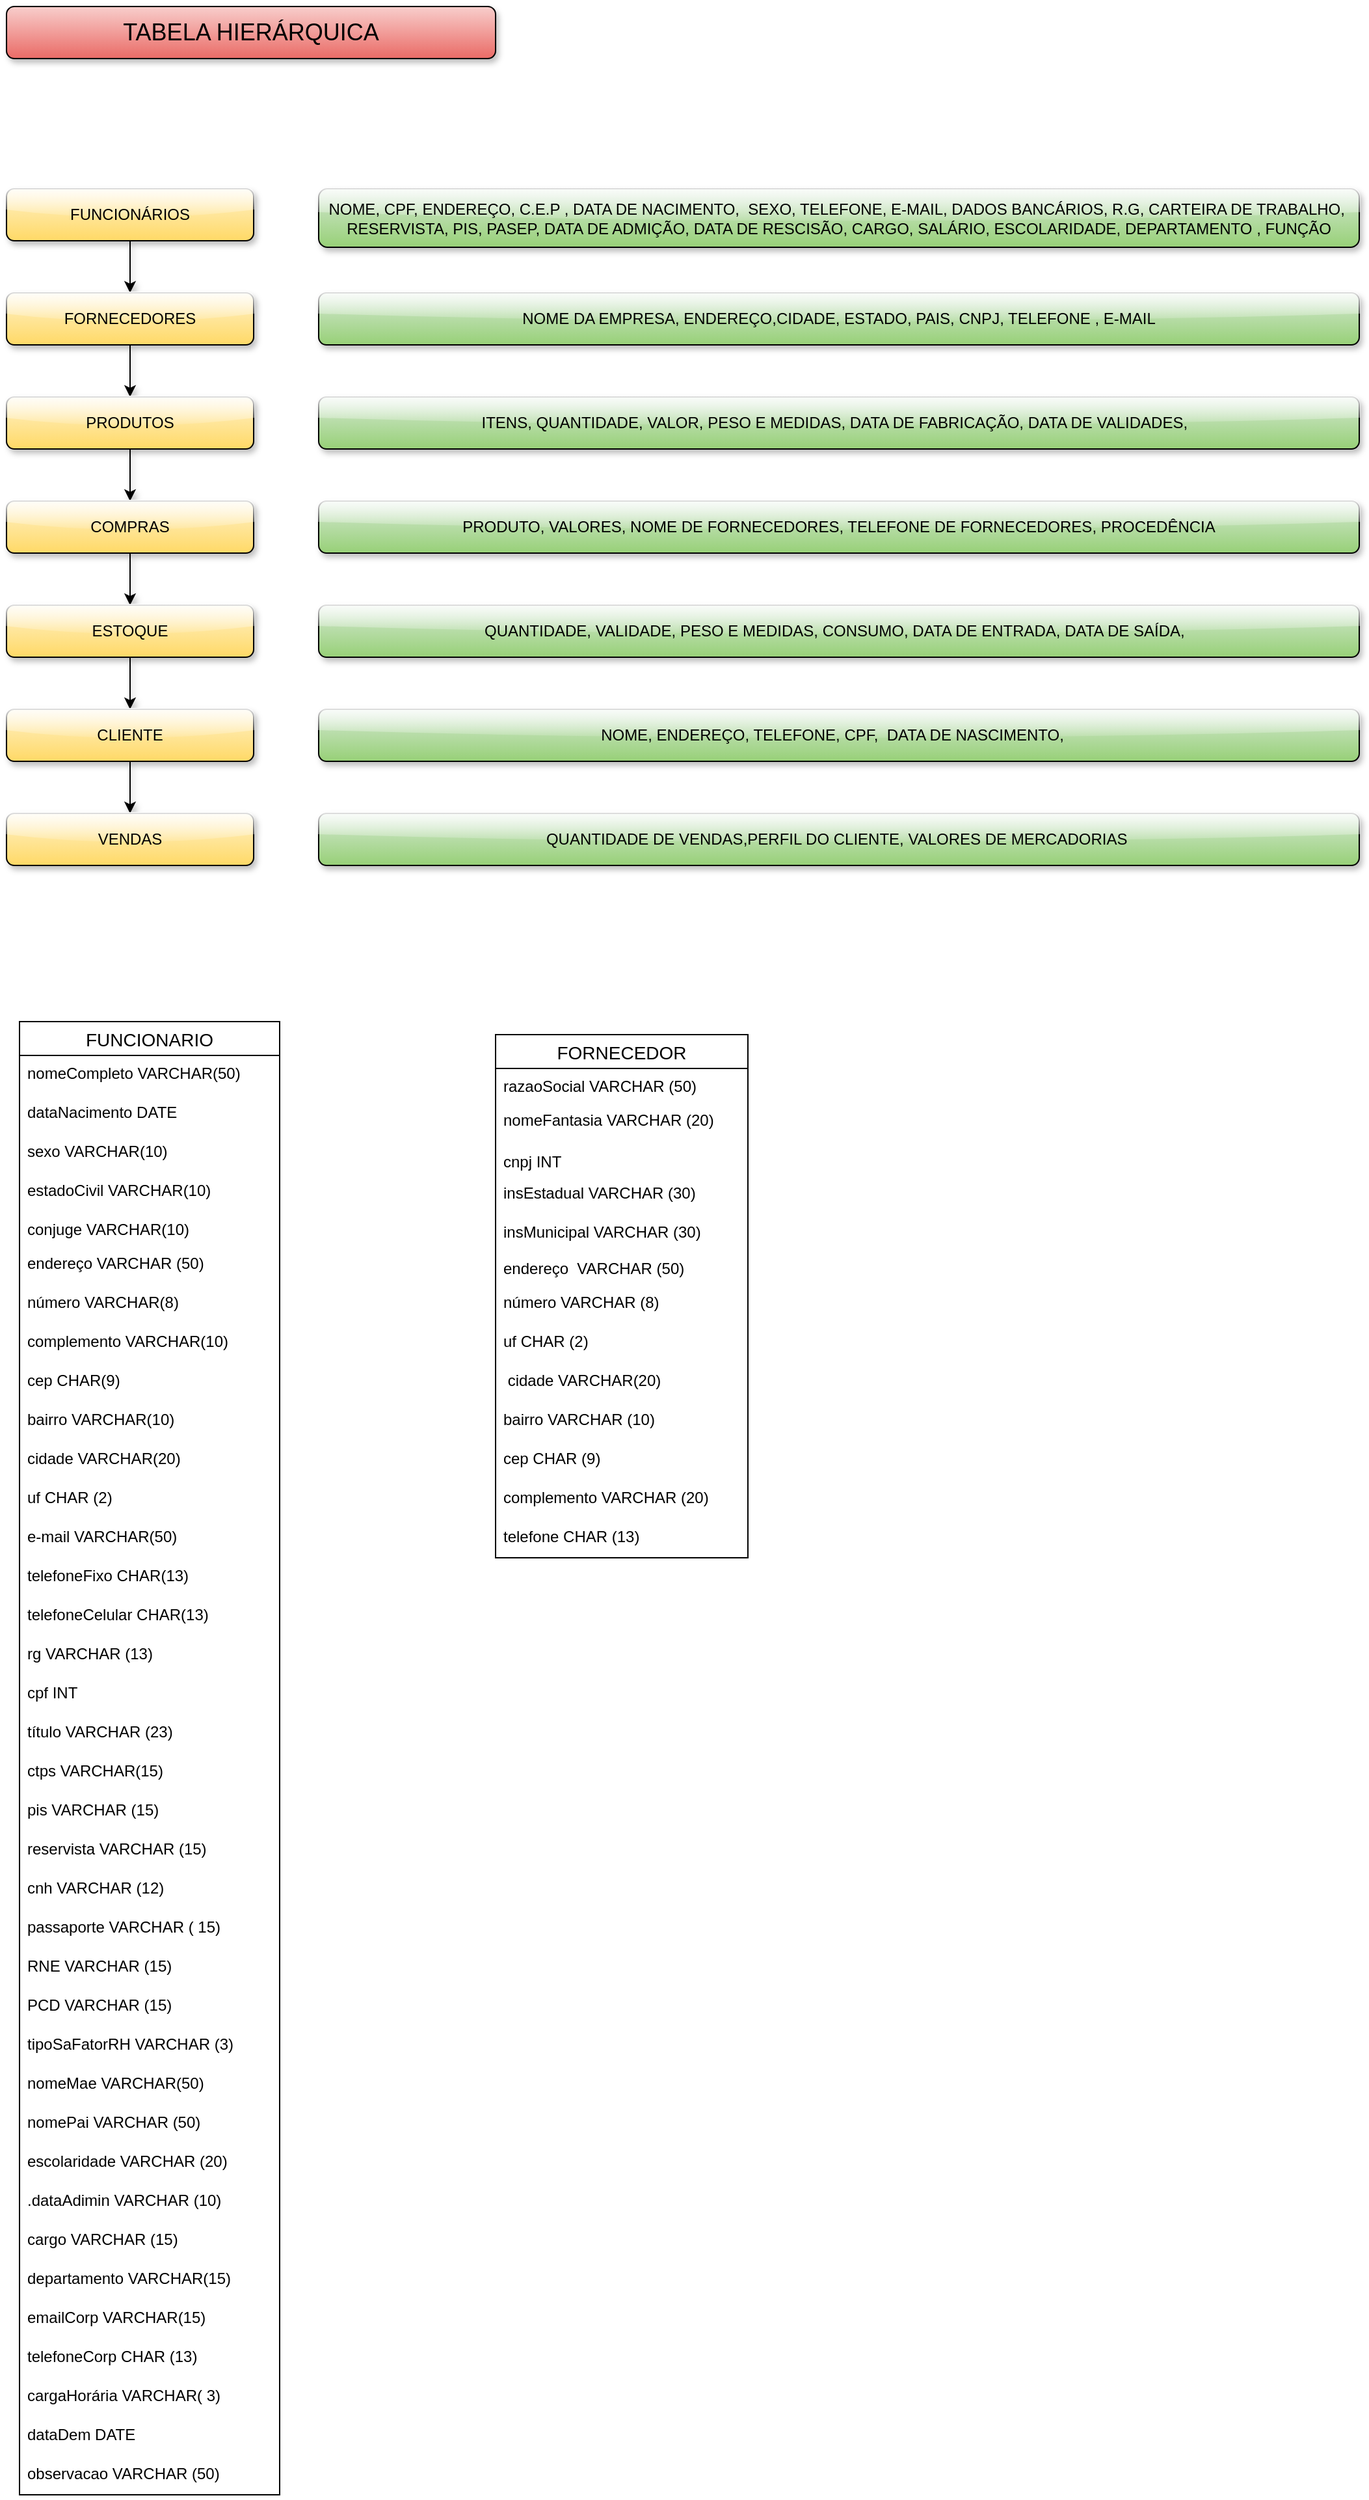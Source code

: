 <mxfile version="24.8.4">
  <diagram name="Página-1" id="y4dnnl2wZTNObxyBW8aC">
    <mxGraphModel dx="1434" dy="694" grid="1" gridSize="10" guides="1" tooltips="1" connect="1" arrows="1" fold="1" page="1" pageScale="1" pageWidth="827" pageHeight="1169" math="0" shadow="0">
      <root>
        <mxCell id="0" />
        <mxCell id="1" parent="0" />
        <mxCell id="ksNAqYeUb4H831WkcKI3-18" style="edgeStyle=orthogonalEdgeStyle;rounded=0;orthogonalLoop=1;jettySize=auto;html=1;exitX=0.5;exitY=1;exitDx=0;exitDy=0;entryX=0.5;entryY=0;entryDx=0;entryDy=0;strokeColor=default;shadow=1;" parent="1" source="ksNAqYeUb4H831WkcKI3-1" target="ksNAqYeUb4H831WkcKI3-2" edge="1">
          <mxGeometry relative="1" as="geometry" />
        </mxCell>
        <mxCell id="ksNAqYeUb4H831WkcKI3-1" value="FUNCIONÁRIOS" style="rounded=1;whiteSpace=wrap;html=1;fillColor=#fff2cc;gradientColor=#ffd966;strokeColor=default;shadow=1;glass=1;" parent="1" vertex="1">
          <mxGeometry x="40" y="180" width="190" height="40" as="geometry" />
        </mxCell>
        <mxCell id="ksNAqYeUb4H831WkcKI3-19" style="edgeStyle=orthogonalEdgeStyle;rounded=0;orthogonalLoop=1;jettySize=auto;html=1;exitX=0.5;exitY=1;exitDx=0;exitDy=0;entryX=0.5;entryY=0;entryDx=0;entryDy=0;strokeColor=default;shadow=1;" parent="1" source="ksNAqYeUb4H831WkcKI3-2" target="ksNAqYeUb4H831WkcKI3-5" edge="1">
          <mxGeometry relative="1" as="geometry" />
        </mxCell>
        <mxCell id="ksNAqYeUb4H831WkcKI3-2" value="FORNECEDORES" style="rounded=1;whiteSpace=wrap;html=1;fillColor=#fff2cc;gradientColor=#ffd966;strokeColor=default;shadow=1;glass=1;" parent="1" vertex="1">
          <mxGeometry x="40" y="260" width="190" height="40" as="geometry" />
        </mxCell>
        <mxCell id="ksNAqYeUb4H831WkcKI3-20" style="edgeStyle=orthogonalEdgeStyle;rounded=0;orthogonalLoop=1;jettySize=auto;html=1;exitX=0.5;exitY=1;exitDx=0;exitDy=0;entryX=0.5;entryY=0;entryDx=0;entryDy=0;strokeColor=default;shadow=1;" parent="1" source="ksNAqYeUb4H831WkcKI3-5" target="ksNAqYeUb4H831WkcKI3-6" edge="1">
          <mxGeometry relative="1" as="geometry" />
        </mxCell>
        <mxCell id="ksNAqYeUb4H831WkcKI3-5" value="PRODUTOS" style="rounded=1;whiteSpace=wrap;html=1;fillColor=#fff2cc;gradientColor=#ffd966;strokeColor=default;shadow=1;glass=1;" parent="1" vertex="1">
          <mxGeometry x="40" y="340" width="190" height="40" as="geometry" />
        </mxCell>
        <mxCell id="ksNAqYeUb4H831WkcKI3-21" style="edgeStyle=orthogonalEdgeStyle;rounded=0;orthogonalLoop=1;jettySize=auto;html=1;exitX=0.5;exitY=1;exitDx=0;exitDy=0;entryX=0.5;entryY=0;entryDx=0;entryDy=0;strokeColor=default;shadow=1;" parent="1" source="ksNAqYeUb4H831WkcKI3-6" target="ksNAqYeUb4H831WkcKI3-7" edge="1">
          <mxGeometry relative="1" as="geometry" />
        </mxCell>
        <mxCell id="ksNAqYeUb4H831WkcKI3-6" value="COMPRAS" style="rounded=1;whiteSpace=wrap;html=1;fillColor=#fff2cc;gradientColor=#ffd966;strokeColor=default;shadow=1;glass=1;" parent="1" vertex="1">
          <mxGeometry x="40" y="420" width="190" height="40" as="geometry" />
        </mxCell>
        <mxCell id="ksNAqYeUb4H831WkcKI3-22" style="edgeStyle=orthogonalEdgeStyle;rounded=0;orthogonalLoop=1;jettySize=auto;html=1;exitX=0.5;exitY=1;exitDx=0;exitDy=0;entryX=0.5;entryY=0;entryDx=0;entryDy=0;strokeColor=default;shadow=1;" parent="1" source="ksNAqYeUb4H831WkcKI3-7" target="ksNAqYeUb4H831WkcKI3-8" edge="1">
          <mxGeometry relative="1" as="geometry" />
        </mxCell>
        <mxCell id="ksNAqYeUb4H831WkcKI3-7" value="ESTOQUE" style="rounded=1;whiteSpace=wrap;html=1;fillColor=#fff2cc;gradientColor=#ffd966;strokeColor=default;shadow=1;glass=1;" parent="1" vertex="1">
          <mxGeometry x="40" y="500" width="190" height="40" as="geometry" />
        </mxCell>
        <mxCell id="ksNAqYeUb4H831WkcKI3-23" style="edgeStyle=orthogonalEdgeStyle;rounded=0;orthogonalLoop=1;jettySize=auto;html=1;exitX=0.5;exitY=1;exitDx=0;exitDy=0;entryX=0.5;entryY=0;entryDx=0;entryDy=0;strokeColor=default;shadow=1;" parent="1" source="ksNAqYeUb4H831WkcKI3-8" target="ksNAqYeUb4H831WkcKI3-9" edge="1">
          <mxGeometry relative="1" as="geometry" />
        </mxCell>
        <mxCell id="ksNAqYeUb4H831WkcKI3-8" value="CLIENTE&lt;span style=&quot;color: rgba(0, 0, 0, 0); font-family: monospace; font-size: 0px; text-align: start; text-wrap-mode: nowrap;&quot;&gt;%3CmxGraphModel%3E%3Croot%3E%3CmxCell%20id%3D%220%22%2F%3E%3CmxCell%20id%3D%221%22%20parent%3D%220%22%2F%3E%3CmxCell%20id%3D%222%22%20value%3D%22FUNCION%C3%81RIOS%22%20style%3D%22rounded%3D1%3BwhiteSpace%3Dwrap%3Bhtml%3D1%3B%22%20vertex%3D%221%22%20parent%3D%221%22%3E%3CmxGeometry%20x%3D%2210%22%20y%3D%22100%22%20width%3D%22190%22%20height%3D%2240%22%20as%3D%22geometry%22%2F%3E%3C%2FmxCell%3E%3C%2Froot%3E%3C%2FmxGraphModel%3E&lt;/span&gt;" style="rounded=1;whiteSpace=wrap;html=1;fillColor=#fff2cc;gradientColor=#ffd966;strokeColor=default;shadow=1;glass=1;" parent="1" vertex="1">
          <mxGeometry x="40" y="580" width="190" height="40" as="geometry" />
        </mxCell>
        <mxCell id="ksNAqYeUb4H831WkcKI3-9" value="VENDAS" style="rounded=1;whiteSpace=wrap;html=1;fillColor=#fff2cc;gradientColor=#ffd966;strokeColor=default;shadow=1;glass=1;" parent="1" vertex="1">
          <mxGeometry x="40" y="660" width="190" height="40" as="geometry" />
        </mxCell>
        <mxCell id="ksNAqYeUb4H831WkcKI3-10" value="NOME, CPF, ENDEREÇO, C.E.P , DATA DE NACIMENTO,&amp;nbsp; SEXO, TELEFONE, E-MAIL, DADOS BANCÁRIOS, R.G, CARTEIRA DE TRABALHO,&amp;nbsp; RESERVISTA, PIS, PASEP, DATA DE ADMIÇÃO, DATA DE RESCISÃO, CARGO, SALÁRIO, ESCOLARIDADE, DEPARTAMENTO , FUNÇÃO&lt;span style=&quot;color: rgba(0, 0, 0, 0); font-family: monospace; font-size: 0px; text-align: start; text-wrap-mode: nowrap;&quot;&gt;%3CmxGraphModel%3E%3Croot%3E%3CmxCell%20id%3D%220%22%2F%3E%3CmxCell%20id%3D%221%22%20parent%3D%220%22%2F%3E%3CmxCell%20id%3D%222%22%20value%3D%22FUNCION%C3%81RIOS%22%20style%3D%22rounded%3D1%3BwhiteSpace%3Dwrap%3Bhtml%3D1%3B%22%20vertex%3D%221%22%20parent%3D%221%22%3E%3CmxGeometry%20x%3D%2210%22%20y%3D%22100%22%20width%3D%22190%22%20height%3D%2240%22%20as%3D%22geometry%22%2F%3E%3C%2FmxCell%3E%3C%2Froot%3E%3C%2FmxGraphModel%3E&lt;/span&gt;" style="rounded=1;whiteSpace=wrap;html=1;fillColor=#d5e8d4;strokeColor=default;gradientColor=#97d077;shadow=1;glass=1;" parent="1" vertex="1">
          <mxGeometry x="280" y="180" width="800" height="45" as="geometry" />
        </mxCell>
        <mxCell id="ksNAqYeUb4H831WkcKI3-11" value="NOME DA EMPRESA, ENDEREÇO,CIDADE, ESTADO, PAIS, CNPJ, TELEFONE , E-MAIL" style="rounded=1;whiteSpace=wrap;html=1;fillColor=#d5e8d4;gradientColor=#97d077;strokeColor=default;shadow=1;glass=1;" parent="1" vertex="1">
          <mxGeometry x="280" y="260" width="800" height="40" as="geometry" />
        </mxCell>
        <mxCell id="ksNAqYeUb4H831WkcKI3-12" value="ITENS, QUANTIDADE, VALOR, PESO E MEDIDAS, DATA DE FABRICAÇÃO, DATA DE VALIDADES,&amp;nbsp;&amp;nbsp;" style="rounded=1;whiteSpace=wrap;html=1;fillColor=#d5e8d4;gradientColor=#97d077;strokeColor=default;shadow=1;glass=1;" parent="1" vertex="1">
          <mxGeometry x="280" y="340" width="800" height="40" as="geometry" />
        </mxCell>
        <mxCell id="ksNAqYeUb4H831WkcKI3-13" value="PRODUTO, VALORES, NOME DE FORNECEDORES, TELEFONE DE FORNECEDORES, PROCEDÊNCIA&lt;span style=&quot;color: rgba(0, 0, 0, 0); font-family: monospace; font-size: 0px; text-align: start; text-wrap-mode: nowrap;&quot;&gt;%3CmxGraphModel%3E%3Croot%3E%3CmxCell%20id%3D%220%22%2F%3E%3CmxCell%20id%3D%221%22%20parent%3D%220%22%2F%3E%3CmxCell%20id%3D%222%22%20value%3D%22%22%20style%3D%22rounded%3D1%3BwhiteSpace%3Dwrap%3Bhtml%3D1%3B%22%20vertex%3D%221%22%20parent%3D%221%22%3E%3CmxGeometry%20x%3D%22320%22%20y%3D%22320%22%20width%3D%22360%22%20height%3D%2240%22%20as%3D%22geometry%22%2F%3E%3C%2FmxCell%3E%3C%2Froot%3E%3C%2FmxGraphModel%3E&lt;/span&gt;" style="rounded=1;whiteSpace=wrap;html=1;fillColor=#d5e8d4;gradientColor=#97d077;strokeColor=default;shadow=1;glass=1;" parent="1" vertex="1">
          <mxGeometry x="280" y="420" width="800" height="40" as="geometry" />
        </mxCell>
        <mxCell id="ksNAqYeUb4H831WkcKI3-14" value="QUANTIDADE, VALIDADE, PESO E MEDIDAS, CONSUMO, DATA DE ENTRADA, DATA DE SAÍDA,&amp;nbsp;&amp;nbsp;&lt;span style=&quot;color: rgba(0, 0, 0, 0); font-family: monospace; font-size: 0px; text-align: start; text-wrap-mode: nowrap;&quot;&gt;%3CmxGraphModel%3E%3Croot%3E%3CmxCell%20id%3D%220%22%2F%3E%3CmxCell%20id%3D%221%22%20parent%3D%220%22%2F%3E%3CmxCell%20id%3D%222%22%20value%3D%22VALORES%26lt%3Bspan%20style%3D%26quot%3Bcolor%3A%20rgba(0%2C%200%2C%200%2C%200)%3B%20font-family%3A%20monospace%3B%20font-size%3A%200px%3B%20text-align%3A%20start%3B%20text-wrap-mode%3A%20nowrap%3B%26quot%3B%26gt%3B%253CmxGraphModel%253E%253Croot%253E%253CmxCell%2520id%253D%25220%2522%252F%253E%253CmxCell%2520id%253D%25221%2522%2520parent%253D%25220%2522%252F%253E%253CmxCell%2520id%253D%25222%2522%2520value%253D%2522%2522%2520style%253D%2522rounded%253D1%253BwhiteSpace%253Dwrap%253Bhtml%253D1%253B%2522%2520vertex%253D%25221%2522%2520parent%253D%25221%2522%253E%253CmxGeometry%2520x%253D%2522320%2522%2520y%253D%2522320%2522%2520width%253D%2522360%2522%2520height%253D%252240%2522%2520as%253D%2522geometry%2522%252F%253E%253C%252FmxCell%253E%253C%252Froot%253E%253C%252FmxGraphModel%253E%26lt%3B%2Fspan%26gt%3B%22%20style%3D%22rounded%3D1%3BwhiteSpace%3Dwrap%3Bhtml%3D1%3B%22%20vertex%3D%221%22%20parent%3D%221%22%3E%3CmxGeometry%20x%3D%22320%22%20y%3D%22320%22%20width%3D%22360%22%20height%3D%2240%22%20as%3D%22geometry%22%2F%3E%3C%2FmxCell%3E%3C%2Froot%3E%3C%2FmxGraphModel%3E&lt;/span&gt;" style="rounded=1;whiteSpace=wrap;html=1;fillColor=#d5e8d4;gradientColor=#97d077;strokeColor=default;shadow=1;glass=1;" parent="1" vertex="1">
          <mxGeometry x="280" y="500" width="800" height="40" as="geometry" />
        </mxCell>
        <mxCell id="ksNAqYeUb4H831WkcKI3-15" value="NOME, ENDEREÇO, TELEFONE, CPF,&amp;nbsp; DATA DE NASCIMENTO,&amp;nbsp;&amp;nbsp;&lt;span style=&quot;color: rgba(0, 0, 0, 0); font-family: monospace; font-size: 0px; text-align: start; text-wrap-mode: nowrap;&quot;&gt;%3CmxGraphModel%3E%3Croot%3E%3CmxCell%20id%3D%220%22%2F%3E%3CmxCell%20id%3D%221%22%20parent%3D%220%22%2F%3E%3CmxCell%20id%3D%222%22%20value%3D%22VALORES%26lt%3Bspan%20style%3D%26quot%3Bcolor%3A%20rgba(0%2C%200%2C%200%2C%200)%3B%20font-family%3A%20monospace%3B%20font-size%3A%200px%3B%20text-align%3A%20start%3B%20text-wrap-mode%3A%20nowrap%3B%26quot%3B%26gt%3B%253CmxGraphModel%253E%253Croot%253E%253CmxCell%2520id%253D%25220%2522%252F%253E%253CmxCell%2520id%253D%25221%2522%2520parent%253D%25220%2522%252F%253E%253CmxCell%2520id%253D%25222%2522%2520value%253D%2522%2522%2520style%253D%2522rounded%253D1%253BwhiteSpace%253Dwrap%253Bhtml%253D1%253B%2522%2520vertex%253D%25221%2522%2520parent%253D%25221%2522%253E%253CmxGeometry%2520x%253D%2522320%2522%2520y%253D%2522320%2522%2520width%253D%2522360%2522%2520height%253D%252240%2522%2520as%253D%2522geometry%2522%252F%253E%253C%252FmxCell%253E%253C%252Froot%253E%253C%252FmxGraphModel%253E%26lt%3B%2Fspan%26gt%3B%22%20style%3D%22rounded%3D1%3BwhiteSpace%3Dwrap%3Bhtml%3D1%3B%22%20vertex%3D%221%22%20parent%3D%221%22%3E%3CmxGeometry%20x%3D%22320%22%20y%3D%22320%22%20width%3D%22360%22%20height%3D%2240%22%20as%3D%22geometry%22%2F%3E%3C%2FmxCell%3E%3C%2Froot%3E%3C%2FmxGraphModel%3E&lt;/span&gt;&amp;nbsp;" style="rounded=1;whiteSpace=wrap;html=1;fillColor=#d5e8d4;gradientColor=#97d077;strokeColor=default;shadow=1;glass=1;" parent="1" vertex="1">
          <mxGeometry x="280" y="580" width="800" height="40" as="geometry" />
        </mxCell>
        <mxCell id="ksNAqYeUb4H831WkcKI3-16" value="&lt;div style=&quot;text-align: center;&quot;&gt;&lt;span style=&quot;text-align: start; background-color: initial;&quot;&gt;QUANTIDADE DE VENDAS,PERFIL DO CLIENTE, VALORES DE MERCADORIAS&amp;nbsp;&lt;/span&gt;&lt;span style=&quot;color: rgba(0, 0, 0, 0); font-family: monospace; font-size: 0px; text-align: start; text-wrap-mode: nowrap; background-color: initial;&quot;&gt;%3CmxGraphModel%3E%3Croot%3E%3CmxCell%20id%3D%220%22%2F%3E%3CmxCell%20id%3D%221%22%20parent%3D%220%22%2F%3E%3CmxCell%20id%3D%222%22%20value%3D%22%22%20style%3D%22rounded%3D1%3BwhiteSpace%3Dwrap%3Bhtml%3D1%3B%22%20vertex%3D%221%22%20parent%3D%221%22%3E%3CmxGeometry%20x%3D%22320%22%20y%3D%22320%22%20width%3D%22360%22%20height%3D%2240%22%20as%3D%22geometry%22%2F%3E%3C%2FmxCell%3E%3C%2Froot%3E%3C%2FmxGraphModel%3E&lt;/span&gt;&lt;/div&gt;" style="rounded=1;whiteSpace=wrap;html=1;fillColor=#d5e8d4;gradientColor=#97d077;strokeColor=default;shadow=1;glass=1;" parent="1" vertex="1">
          <mxGeometry x="280" y="660" width="800" height="40" as="geometry" />
        </mxCell>
        <mxCell id="ksNAqYeUb4H831WkcKI3-17" value="&lt;font style=&quot;font-size: 18px;&quot;&gt;TABELA HIERÁRQUICA&lt;/font&gt;" style="rounded=1;whiteSpace=wrap;html=1;fillColor=#f8cecc;gradientColor=#ea6b66;strokeColor=default;shadow=1;" parent="1" vertex="1">
          <mxGeometry x="40" y="40" width="376" height="40" as="geometry" />
        </mxCell>
        <mxCell id="_D7BOXCxE9na5NiCfDnc-31" value="FUNCIONARIO" style="swimlane;fontStyle=0;childLayout=stackLayout;horizontal=1;startSize=26;horizontalStack=0;resizeParent=1;resizeParentMax=0;resizeLast=0;collapsible=1;marginBottom=0;align=center;fontSize=14;" parent="1" vertex="1">
          <mxGeometry x="50" y="820" width="200" height="1132" as="geometry" />
        </mxCell>
        <mxCell id="_D7BOXCxE9na5NiCfDnc-32" value="&lt;font style=&quot;vertical-align: inherit;&quot;&gt;&lt;font style=&quot;vertical-align: inherit;&quot;&gt;&lt;font style=&quot;vertical-align: inherit;&quot;&gt;&lt;font style=&quot;vertical-align: inherit;&quot;&gt;&lt;font style=&quot;vertical-align: inherit;&quot;&gt;&lt;font style=&quot;vertical-align: inherit;&quot;&gt;&lt;font style=&quot;vertical-align: inherit;&quot;&gt;&lt;font style=&quot;vertical-align: inherit;&quot;&gt;&lt;font style=&quot;vertical-align: inherit;&quot;&gt;&lt;font style=&quot;vertical-align: inherit;&quot;&gt;&lt;font style=&quot;vertical-align: inherit;&quot;&gt;&lt;font style=&quot;vertical-align: inherit;&quot;&gt;&lt;font style=&quot;vertical-align: inherit;&quot;&gt;&lt;font style=&quot;vertical-align: inherit;&quot;&gt;&lt;font style=&quot;vertical-align: inherit;&quot;&gt;&lt;font style=&quot;vertical-align: inherit;&quot;&gt;&lt;font style=&quot;vertical-align: inherit;&quot;&gt;&lt;font style=&quot;vertical-align: inherit;&quot;&gt;&lt;font style=&quot;vertical-align: inherit;&quot;&gt;&lt;font style=&quot;vertical-align: inherit;&quot;&gt;nomeCompleto VARCHAR(50)&lt;/font&gt;&lt;/font&gt;&lt;/font&gt;&lt;/font&gt;&lt;/font&gt;&lt;/font&gt;&lt;/font&gt;&lt;/font&gt;&lt;/font&gt;&lt;/font&gt;&lt;/font&gt;&lt;/font&gt;&lt;/font&gt;&lt;/font&gt;&lt;/font&gt;&lt;/font&gt;&lt;/font&gt;&lt;/font&gt;&lt;/font&gt;&lt;/font&gt;" style="text;strokeColor=none;fillColor=none;spacingLeft=4;spacingRight=4;overflow=hidden;rotatable=0;points=[[0,0.5],[1,0.5]];portConstraint=eastwest;fontSize=12;whiteSpace=wrap;html=1;" parent="_D7BOXCxE9na5NiCfDnc-31" vertex="1">
          <mxGeometry y="26" width="200" height="30" as="geometry" />
        </mxCell>
        <mxCell id="_D7BOXCxE9na5NiCfDnc-33" value="&lt;font style=&quot;vertical-align: inherit;&quot;&gt;&lt;font style=&quot;vertical-align: inherit;&quot;&gt;&lt;font style=&quot;vertical-align: inherit;&quot;&gt;&lt;font style=&quot;vertical-align: inherit;&quot;&gt;&lt;font style=&quot;vertical-align: inherit;&quot;&gt;&lt;font style=&quot;vertical-align: inherit;&quot;&gt;dataNacimento DATE&lt;/font&gt;&lt;/font&gt;&lt;/font&gt;&lt;/font&gt;&lt;/font&gt;&lt;/font&gt;" style="text;strokeColor=none;fillColor=none;spacingLeft=4;spacingRight=4;overflow=hidden;rotatable=0;points=[[0,0.5],[1,0.5]];portConstraint=eastwest;fontSize=12;whiteSpace=wrap;html=1;" parent="_D7BOXCxE9na5NiCfDnc-31" vertex="1">
          <mxGeometry y="56" width="200" height="30" as="geometry" />
        </mxCell>
        <mxCell id="_D7BOXCxE9na5NiCfDnc-34" value="&lt;font style=&quot;vertical-align: inherit;&quot;&gt;&lt;font style=&quot;vertical-align: inherit;&quot;&gt;&lt;font style=&quot;vertical-align: inherit;&quot;&gt;&lt;font style=&quot;vertical-align: inherit;&quot;&gt;&lt;font style=&quot;vertical-align: inherit;&quot;&gt;&lt;font style=&quot;vertical-align: inherit;&quot;&gt;&lt;font style=&quot;vertical-align: inherit;&quot;&gt;&lt;font style=&quot;vertical-align: inherit;&quot;&gt;&lt;font style=&quot;vertical-align: inherit;&quot;&gt;&lt;font style=&quot;vertical-align: inherit;&quot;&gt;&lt;font style=&quot;vertical-align: inherit;&quot;&gt;&lt;font style=&quot;vertical-align: inherit;&quot;&gt;sexo VARCHAR(10)&lt;/font&gt;&lt;/font&gt;&lt;/font&gt;&lt;/font&gt;&lt;/font&gt;&lt;/font&gt;&lt;/font&gt;&lt;/font&gt;&lt;/font&gt;&lt;/font&gt;&lt;/font&gt;&lt;/font&gt;" style="text;strokeColor=none;fillColor=none;spacingLeft=4;spacingRight=4;overflow=hidden;rotatable=0;points=[[0,0.5],[1,0.5]];portConstraint=eastwest;fontSize=12;whiteSpace=wrap;html=1;" parent="_D7BOXCxE9na5NiCfDnc-31" vertex="1">
          <mxGeometry y="86" width="200" height="30" as="geometry" />
        </mxCell>
        <mxCell id="_D7BOXCxE9na5NiCfDnc-35" value="&lt;font style=&quot;vertical-align: inherit;&quot;&gt;&lt;font style=&quot;vertical-align: inherit;&quot;&gt;&lt;font style=&quot;vertical-align: inherit;&quot;&gt;&lt;font style=&quot;vertical-align: inherit;&quot;&gt;&lt;font style=&quot;vertical-align: inherit;&quot;&gt;&lt;font style=&quot;vertical-align: inherit;&quot;&gt;estadoCivil VARCHAR(10)&lt;/font&gt;&lt;/font&gt;&lt;/font&gt;&lt;/font&gt;&lt;/font&gt;&lt;/font&gt;" style="text;strokeColor=none;fillColor=none;spacingLeft=4;spacingRight=4;overflow=hidden;rotatable=0;points=[[0,0.5],[1,0.5]];portConstraint=eastwest;fontSize=12;whiteSpace=wrap;html=1;" parent="_D7BOXCxE9na5NiCfDnc-31" vertex="1">
          <mxGeometry y="116" width="200" height="30" as="geometry" />
        </mxCell>
        <mxCell id="_D7BOXCxE9na5NiCfDnc-36" value="&lt;font style=&quot;vertical-align: inherit;&quot;&gt;&lt;font style=&quot;vertical-align: inherit;&quot;&gt;&lt;font style=&quot;vertical-align: inherit;&quot;&gt;&lt;font style=&quot;vertical-align: inherit;&quot;&gt;&lt;font style=&quot;vertical-align: inherit;&quot;&gt;&lt;font style=&quot;vertical-align: inherit;&quot;&gt;conjuge VARCHAR(10)&lt;/font&gt;&lt;/font&gt;&lt;/font&gt;&lt;/font&gt;&lt;/font&gt;&lt;/font&gt;" style="text;strokeColor=none;fillColor=none;spacingLeft=4;spacingRight=4;overflow=hidden;rotatable=0;points=[[0,0.5],[1,0.5]];portConstraint=eastwest;fontSize=12;whiteSpace=wrap;html=1;" parent="_D7BOXCxE9na5NiCfDnc-31" vertex="1">
          <mxGeometry y="146" width="200" height="26" as="geometry" />
        </mxCell>
        <mxCell id="_D7BOXCxE9na5NiCfDnc-37" value="&lt;font style=&quot;vertical-align: inherit;&quot;&gt;&lt;font style=&quot;vertical-align: inherit;&quot;&gt;&lt;font style=&quot;vertical-align: inherit;&quot;&gt;&lt;font style=&quot;vertical-align: inherit;&quot;&gt;&lt;font style=&quot;vertical-align: inherit;&quot;&gt;&lt;font style=&quot;vertical-align: inherit;&quot;&gt;endereço VARCHAR (50)&lt;/font&gt;&lt;/font&gt;&lt;/font&gt;&lt;/font&gt;&lt;span style=&quot;white-space: pre;&quot;&gt;&#x9;&lt;/span&gt;&lt;/font&gt;&lt;/font&gt;" style="text;strokeColor=none;fillColor=none;spacingLeft=4;spacingRight=4;overflow=hidden;rotatable=0;points=[[0,0.5],[1,0.5]];portConstraint=eastwest;fontSize=12;whiteSpace=wrap;html=1;" parent="_D7BOXCxE9na5NiCfDnc-31" vertex="1">
          <mxGeometry y="172" width="200" height="30" as="geometry" />
        </mxCell>
        <mxCell id="_D7BOXCxE9na5NiCfDnc-38" value="&lt;font style=&quot;vertical-align: inherit;&quot;&gt;&lt;font style=&quot;vertical-align: inherit;&quot;&gt;&lt;font style=&quot;vertical-align: inherit;&quot;&gt;&lt;font style=&quot;vertical-align: inherit;&quot;&gt;&lt;font style=&quot;vertical-align: inherit;&quot;&gt;&lt;font style=&quot;vertical-align: inherit;&quot;&gt;&lt;font style=&quot;vertical-align: inherit;&quot;&gt;&lt;font style=&quot;vertical-align: inherit;&quot;&gt;número VARCHAR(8)&lt;/font&gt;&lt;/font&gt;&lt;/font&gt;&lt;/font&gt;&lt;/font&gt;&lt;/font&gt;&lt;/font&gt;&lt;/font&gt;" style="text;strokeColor=none;fillColor=none;spacingLeft=4;spacingRight=4;overflow=hidden;rotatable=0;points=[[0,0.5],[1,0.5]];portConstraint=eastwest;fontSize=12;whiteSpace=wrap;html=1;" parent="_D7BOXCxE9na5NiCfDnc-31" vertex="1">
          <mxGeometry y="202" width="200" height="30" as="geometry" />
        </mxCell>
        <mxCell id="_D7BOXCxE9na5NiCfDnc-39" value="&lt;font style=&quot;vertical-align: inherit;&quot;&gt;&lt;font style=&quot;vertical-align: inherit;&quot;&gt;&lt;font style=&quot;vertical-align: inherit;&quot;&gt;&lt;font style=&quot;vertical-align: inherit;&quot;&gt;&lt;font style=&quot;vertical-align: inherit;&quot;&gt;&lt;font style=&quot;vertical-align: inherit;&quot;&gt;complemento VARCHAR(10)&lt;/font&gt;&lt;/font&gt;&lt;/font&gt;&lt;/font&gt;&lt;/font&gt;&lt;/font&gt;" style="text;strokeColor=none;fillColor=none;spacingLeft=4;spacingRight=4;overflow=hidden;rotatable=0;points=[[0,0.5],[1,0.5]];portConstraint=eastwest;fontSize=12;whiteSpace=wrap;html=1;" parent="_D7BOXCxE9na5NiCfDnc-31" vertex="1">
          <mxGeometry y="232" width="200" height="30" as="geometry" />
        </mxCell>
        <mxCell id="_D7BOXCxE9na5NiCfDnc-40" value="&lt;font style=&quot;vertical-align: inherit;&quot;&gt;&lt;font style=&quot;vertical-align: inherit;&quot;&gt;cep CHAR(9)&lt;/font&gt;&lt;/font&gt;" style="text;strokeColor=none;fillColor=none;spacingLeft=4;spacingRight=4;overflow=hidden;rotatable=0;points=[[0,0.5],[1,0.5]];portConstraint=eastwest;fontSize=12;whiteSpace=wrap;html=1;" parent="_D7BOXCxE9na5NiCfDnc-31" vertex="1">
          <mxGeometry y="262" width="200" height="30" as="geometry" />
        </mxCell>
        <mxCell id="_D7BOXCxE9na5NiCfDnc-41" value="&lt;font style=&quot;vertical-align: inherit;&quot;&gt;&lt;font style=&quot;vertical-align: inherit;&quot;&gt;&lt;font style=&quot;vertical-align: inherit;&quot;&gt;&lt;font style=&quot;vertical-align: inherit;&quot;&gt;bairro VARCHAR(10)&lt;/font&gt;&lt;/font&gt;&lt;/font&gt;&lt;/font&gt;" style="text;strokeColor=none;fillColor=none;spacingLeft=4;spacingRight=4;overflow=hidden;rotatable=0;points=[[0,0.5],[1,0.5]];portConstraint=eastwest;fontSize=12;whiteSpace=wrap;html=1;" parent="_D7BOXCxE9na5NiCfDnc-31" vertex="1">
          <mxGeometry y="292" width="200" height="30" as="geometry" />
        </mxCell>
        <mxCell id="_D7BOXCxE9na5NiCfDnc-42" value="&lt;font style=&quot;vertical-align: inherit;&quot;&gt;&lt;font style=&quot;vertical-align: inherit;&quot;&gt;&lt;font style=&quot;vertical-align: inherit;&quot;&gt;&lt;font style=&quot;vertical-align: inherit;&quot;&gt;cidade VARCHAR(20)&lt;/font&gt;&lt;/font&gt;&lt;/font&gt;&lt;/font&gt;" style="text;strokeColor=none;fillColor=none;spacingLeft=4;spacingRight=4;overflow=hidden;rotatable=0;points=[[0,0.5],[1,0.5]];portConstraint=eastwest;fontSize=12;whiteSpace=wrap;html=1;" parent="_D7BOXCxE9na5NiCfDnc-31" vertex="1">
          <mxGeometry y="322" width="200" height="30" as="geometry" />
        </mxCell>
        <mxCell id="_D7BOXCxE9na5NiCfDnc-103" value="&lt;font style=&quot;vertical-align: inherit;&quot;&gt;&lt;font style=&quot;vertical-align: inherit;&quot;&gt;&lt;font style=&quot;vertical-align: inherit;&quot;&gt;&lt;font style=&quot;vertical-align: inherit;&quot;&gt;uf CHAR (2)&lt;/font&gt;&lt;/font&gt;&lt;/font&gt;&lt;/font&gt;" style="text;strokeColor=none;fillColor=none;spacingLeft=4;spacingRight=4;overflow=hidden;rotatable=0;points=[[0,0.5],[1,0.5]];portConstraint=eastwest;fontSize=12;whiteSpace=wrap;html=1;" parent="_D7BOXCxE9na5NiCfDnc-31" vertex="1">
          <mxGeometry y="352" width="200" height="30" as="geometry" />
        </mxCell>
        <mxCell id="_D7BOXCxE9na5NiCfDnc-44" value="&lt;font style=&quot;vertical-align: inherit;&quot;&gt;&lt;font style=&quot;vertical-align: inherit;&quot;&gt;&lt;font style=&quot;vertical-align: inherit;&quot;&gt;&lt;font style=&quot;vertical-align: inherit;&quot;&gt;&lt;font style=&quot;vertical-align: inherit;&quot;&gt;&lt;font style=&quot;vertical-align: inherit;&quot;&gt;&lt;font style=&quot;vertical-align: inherit;&quot;&gt;&lt;font style=&quot;vertical-align: inherit;&quot;&gt;&lt;font style=&quot;vertical-align: inherit;&quot;&gt;&lt;font style=&quot;vertical-align: inherit;&quot;&gt;e-mail VARCHAR(50)&lt;/font&gt;&lt;/font&gt;&lt;/font&gt;&lt;/font&gt;&lt;/font&gt;&lt;/font&gt;&lt;/font&gt;&lt;/font&gt;&lt;/font&gt;&lt;/font&gt;" style="text;strokeColor=none;fillColor=none;spacingLeft=4;spacingRight=4;overflow=hidden;rotatable=0;points=[[0,0.5],[1,0.5]];portConstraint=eastwest;fontSize=12;whiteSpace=wrap;html=1;" parent="_D7BOXCxE9na5NiCfDnc-31" vertex="1">
          <mxGeometry y="382" width="200" height="30" as="geometry" />
        </mxCell>
        <mxCell id="_D7BOXCxE9na5NiCfDnc-46" value="&lt;font style=&quot;vertical-align: inherit;&quot;&gt;&lt;font style=&quot;vertical-align: inherit;&quot;&gt;&lt;font style=&quot;vertical-align: inherit;&quot;&gt;&lt;font style=&quot;vertical-align: inherit;&quot;&gt;&lt;font style=&quot;vertical-align: inherit;&quot;&gt;&lt;font style=&quot;vertical-align: inherit;&quot;&gt;&lt;font style=&quot;vertical-align: inherit;&quot;&gt;&lt;font style=&quot;vertical-align: inherit;&quot;&gt;telefoneFixo CHAR(13)&lt;/font&gt;&lt;/font&gt;&lt;/font&gt;&lt;/font&gt;&lt;/font&gt;&lt;/font&gt;&lt;/font&gt;&lt;/font&gt;" style="text;strokeColor=none;fillColor=none;spacingLeft=4;spacingRight=4;overflow=hidden;rotatable=0;points=[[0,0.5],[1,0.5]];portConstraint=eastwest;fontSize=12;whiteSpace=wrap;html=1;" parent="_D7BOXCxE9na5NiCfDnc-31" vertex="1">
          <mxGeometry y="412" width="200" height="30" as="geometry" />
        </mxCell>
        <mxCell id="_D7BOXCxE9na5NiCfDnc-47" value="&lt;font style=&quot;vertical-align: inherit;&quot;&gt;&lt;font style=&quot;vertical-align: inherit;&quot;&gt;&lt;font style=&quot;vertical-align: inherit;&quot;&gt;&lt;font style=&quot;vertical-align: inherit;&quot;&gt;telefoneCelular CHAR(13)&lt;/font&gt;&lt;/font&gt;&lt;/font&gt;&lt;/font&gt;" style="text;strokeColor=none;fillColor=none;spacingLeft=4;spacingRight=4;overflow=hidden;rotatable=0;points=[[0,0.5],[1,0.5]];portConstraint=eastwest;fontSize=12;whiteSpace=wrap;html=1;" parent="_D7BOXCxE9na5NiCfDnc-31" vertex="1">
          <mxGeometry y="442" width="200" height="30" as="geometry" />
        </mxCell>
        <mxCell id="_D7BOXCxE9na5NiCfDnc-48" value="&lt;font style=&quot;vertical-align: inherit;&quot;&gt;&lt;font style=&quot;vertical-align: inherit;&quot;&gt;rg VARCHAR (13)&lt;/font&gt;&lt;/font&gt;" style="text;strokeColor=none;fillColor=none;spacingLeft=4;spacingRight=4;overflow=hidden;rotatable=0;points=[[0,0.5],[1,0.5]];portConstraint=eastwest;fontSize=12;whiteSpace=wrap;html=1;" parent="_D7BOXCxE9na5NiCfDnc-31" vertex="1">
          <mxGeometry y="472" width="200" height="30" as="geometry" />
        </mxCell>
        <mxCell id="_D7BOXCxE9na5NiCfDnc-49" value="&lt;font style=&quot;vertical-align: inherit;&quot;&gt;&lt;font style=&quot;vertical-align: inherit;&quot;&gt;&lt;font style=&quot;vertical-align: inherit;&quot;&gt;&lt;font style=&quot;vertical-align: inherit;&quot;&gt;&lt;font style=&quot;vertical-align: inherit;&quot;&gt;&lt;font style=&quot;vertical-align: inherit;&quot;&gt;&lt;font style=&quot;vertical-align: inherit;&quot;&gt;&lt;font style=&quot;vertical-align: inherit;&quot;&gt;&lt;font style=&quot;vertical-align: inherit;&quot;&gt;&lt;font style=&quot;vertical-align: inherit;&quot;&gt;&lt;font style=&quot;vertical-align: inherit;&quot;&gt;&lt;font style=&quot;vertical-align: inherit;&quot;&gt;&lt;font style=&quot;vertical-align: inherit;&quot;&gt;&lt;font style=&quot;vertical-align: inherit;&quot;&gt;cpf INT&lt;/font&gt;&lt;/font&gt;&lt;/font&gt;&lt;/font&gt;&lt;/font&gt;&lt;/font&gt;&lt;/font&gt;&lt;/font&gt;&lt;/font&gt;&lt;/font&gt;&lt;/font&gt;&lt;/font&gt;&lt;/font&gt;&lt;/font&gt;" style="text;strokeColor=none;fillColor=none;spacingLeft=4;spacingRight=4;overflow=hidden;rotatable=0;points=[[0,0.5],[1,0.5]];portConstraint=eastwest;fontSize=12;whiteSpace=wrap;html=1;" parent="_D7BOXCxE9na5NiCfDnc-31" vertex="1">
          <mxGeometry y="502" width="200" height="30" as="geometry" />
        </mxCell>
        <mxCell id="_D7BOXCxE9na5NiCfDnc-50" value="&lt;font style=&quot;vertical-align: inherit;&quot;&gt;&lt;font style=&quot;vertical-align: inherit;&quot;&gt;&lt;font style=&quot;vertical-align: inherit;&quot;&gt;&lt;font style=&quot;vertical-align: inherit;&quot;&gt;&lt;font style=&quot;vertical-align: inherit;&quot;&gt;&lt;font style=&quot;vertical-align: inherit;&quot;&gt;título VARCHAR (23)&lt;/font&gt;&lt;/font&gt;&lt;/font&gt;&lt;/font&gt;&lt;/font&gt;&lt;/font&gt;" style="text;strokeColor=none;fillColor=none;spacingLeft=4;spacingRight=4;overflow=hidden;rotatable=0;points=[[0,0.5],[1,0.5]];portConstraint=eastwest;fontSize=12;whiteSpace=wrap;html=1;" parent="_D7BOXCxE9na5NiCfDnc-31" vertex="1">
          <mxGeometry y="532" width="200" height="30" as="geometry" />
        </mxCell>
        <mxCell id="_D7BOXCxE9na5NiCfDnc-51" value="&lt;font style=&quot;vertical-align: inherit;&quot;&gt;&lt;font style=&quot;vertical-align: inherit;&quot;&gt;&lt;font style=&quot;vertical-align: inherit;&quot;&gt;&lt;font style=&quot;vertical-align: inherit;&quot;&gt;&lt;font style=&quot;vertical-align: inherit;&quot;&gt;&lt;font style=&quot;vertical-align: inherit;&quot;&gt;ctps VARCHAR(15)&lt;/font&gt;&lt;/font&gt;&lt;/font&gt;&lt;/font&gt;&lt;/font&gt;&lt;/font&gt;" style="text;strokeColor=none;fillColor=none;spacingLeft=4;spacingRight=4;overflow=hidden;rotatable=0;points=[[0,0.5],[1,0.5]];portConstraint=eastwest;fontSize=12;whiteSpace=wrap;html=1;" parent="_D7BOXCxE9na5NiCfDnc-31" vertex="1">
          <mxGeometry y="562" width="200" height="30" as="geometry" />
        </mxCell>
        <mxCell id="_D7BOXCxE9na5NiCfDnc-52" value="&lt;font style=&quot;vertical-align: inherit;&quot;&gt;&lt;font style=&quot;vertical-align: inherit;&quot;&gt;pis VARCHAR (15)&lt;/font&gt;&lt;/font&gt;" style="text;strokeColor=none;fillColor=none;spacingLeft=4;spacingRight=4;overflow=hidden;rotatable=0;points=[[0,0.5],[1,0.5]];portConstraint=eastwest;fontSize=12;whiteSpace=wrap;html=1;" parent="_D7BOXCxE9na5NiCfDnc-31" vertex="1">
          <mxGeometry y="592" width="200" height="30" as="geometry" />
        </mxCell>
        <mxCell id="_D7BOXCxE9na5NiCfDnc-53" value="&lt;font style=&quot;vertical-align: inherit;&quot;&gt;&lt;font style=&quot;vertical-align: inherit;&quot;&gt;&lt;font style=&quot;vertical-align: inherit;&quot;&gt;&lt;font style=&quot;vertical-align: inherit;&quot;&gt;&lt;font style=&quot;vertical-align: inherit;&quot;&gt;&lt;font style=&quot;vertical-align: inherit;&quot;&gt;&lt;font style=&quot;vertical-align: inherit;&quot;&gt;&lt;font style=&quot;vertical-align: inherit;&quot;&gt;reservista VARCHAR (15)&lt;/font&gt;&lt;/font&gt;&lt;/font&gt;&lt;/font&gt;&lt;/font&gt;&lt;/font&gt;&lt;/font&gt;&lt;/font&gt;" style="text;strokeColor=none;fillColor=none;spacingLeft=4;spacingRight=4;overflow=hidden;rotatable=0;points=[[0,0.5],[1,0.5]];portConstraint=eastwest;fontSize=12;whiteSpace=wrap;html=1;" parent="_D7BOXCxE9na5NiCfDnc-31" vertex="1">
          <mxGeometry y="622" width="200" height="30" as="geometry" />
        </mxCell>
        <mxCell id="_D7BOXCxE9na5NiCfDnc-54" value="&lt;font style=&quot;vertical-align: inherit;&quot;&gt;&lt;font style=&quot;vertical-align: inherit;&quot;&gt;&lt;font style=&quot;vertical-align: inherit;&quot;&gt;&lt;font style=&quot;vertical-align: inherit;&quot;&gt;&lt;font style=&quot;vertical-align: inherit;&quot;&gt;&lt;font style=&quot;vertical-align: inherit;&quot;&gt;cnh VARCHAR (12)&lt;/font&gt;&lt;/font&gt;&lt;/font&gt;&lt;/font&gt;&lt;/font&gt;&lt;/font&gt;" style="text;strokeColor=none;fillColor=none;spacingLeft=4;spacingRight=4;overflow=hidden;rotatable=0;points=[[0,0.5],[1,0.5]];portConstraint=eastwest;fontSize=12;whiteSpace=wrap;html=1;" parent="_D7BOXCxE9na5NiCfDnc-31" vertex="1">
          <mxGeometry y="652" width="200" height="30" as="geometry" />
        </mxCell>
        <mxCell id="_D7BOXCxE9na5NiCfDnc-55" value="&lt;font style=&quot;vertical-align: inherit;&quot;&gt;&lt;font style=&quot;vertical-align: inherit;&quot;&gt;&lt;font style=&quot;vertical-align: inherit;&quot;&gt;&lt;font style=&quot;vertical-align: inherit;&quot;&gt;&lt;font style=&quot;vertical-align: inherit;&quot;&gt;&lt;font style=&quot;vertical-align: inherit;&quot;&gt;passaporte VARCHAR ( 15)&lt;/font&gt;&lt;/font&gt;&lt;/font&gt;&lt;/font&gt;&lt;/font&gt;&lt;/font&gt;" style="text;strokeColor=none;fillColor=none;spacingLeft=4;spacingRight=4;overflow=hidden;rotatable=0;points=[[0,0.5],[1,0.5]];portConstraint=eastwest;fontSize=12;whiteSpace=wrap;html=1;" parent="_D7BOXCxE9na5NiCfDnc-31" vertex="1">
          <mxGeometry y="682" width="200" height="30" as="geometry" />
        </mxCell>
        <mxCell id="_D7BOXCxE9na5NiCfDnc-58" value="&lt;font style=&quot;vertical-align: inherit;&quot;&gt;&lt;font style=&quot;vertical-align: inherit;&quot;&gt;&lt;font style=&quot;vertical-align: inherit;&quot;&gt;&lt;font style=&quot;vertical-align: inherit;&quot;&gt;&lt;font style=&quot;vertical-align: inherit;&quot;&gt;&lt;font style=&quot;vertical-align: inherit;&quot;&gt;RNE VARCHAR (15)&lt;/font&gt;&lt;/font&gt;&lt;/font&gt;&lt;/font&gt;&lt;/font&gt;&lt;/font&gt;" style="text;strokeColor=none;fillColor=none;spacingLeft=4;spacingRight=4;overflow=hidden;rotatable=0;points=[[0,0.5],[1,0.5]];portConstraint=eastwest;fontSize=12;whiteSpace=wrap;html=1;" parent="_D7BOXCxE9na5NiCfDnc-31" vertex="1">
          <mxGeometry y="712" width="200" height="30" as="geometry" />
        </mxCell>
        <mxCell id="_D7BOXCxE9na5NiCfDnc-56" value="&lt;font style=&quot;vertical-align: inherit;&quot;&gt;&lt;font style=&quot;vertical-align: inherit;&quot;&gt;&lt;font style=&quot;vertical-align: inherit;&quot;&gt;&lt;font style=&quot;vertical-align: inherit;&quot;&gt;&lt;font style=&quot;vertical-align: inherit;&quot;&gt;&lt;font style=&quot;vertical-align: inherit;&quot;&gt;&lt;font style=&quot;vertical-align: inherit;&quot;&gt;&lt;font style=&quot;vertical-align: inherit;&quot;&gt;&lt;font style=&quot;vertical-align: inherit;&quot;&gt;&lt;font style=&quot;vertical-align: inherit;&quot;&gt;&lt;font style=&quot;vertical-align: inherit;&quot;&gt;&lt;font style=&quot;vertical-align: inherit;&quot;&gt;PCD VARCHAR (15)&lt;/font&gt;&lt;/font&gt;&lt;/font&gt;&lt;/font&gt;&lt;/font&gt;&lt;/font&gt;&lt;/font&gt;&lt;/font&gt;&lt;/font&gt;&lt;/font&gt;&lt;/font&gt;&lt;/font&gt;" style="text;strokeColor=none;fillColor=none;spacingLeft=4;spacingRight=4;overflow=hidden;rotatable=0;points=[[0,0.5],[1,0.5]];portConstraint=eastwest;fontSize=12;whiteSpace=wrap;html=1;" parent="_D7BOXCxE9na5NiCfDnc-31" vertex="1">
          <mxGeometry y="742" width="200" height="30" as="geometry" />
        </mxCell>
        <mxCell id="_D7BOXCxE9na5NiCfDnc-57" value="&lt;font style=&quot;vertical-align: inherit;&quot;&gt;&lt;font style=&quot;vertical-align: inherit;&quot;&gt;&lt;font style=&quot;vertical-align: inherit;&quot;&gt;&lt;font style=&quot;vertical-align: inherit;&quot;&gt;tipoSaFatorRH VARCHAR (3)&lt;/font&gt;&lt;/font&gt;&lt;/font&gt;&lt;/font&gt;" style="text;strokeColor=none;fillColor=none;spacingLeft=4;spacingRight=4;overflow=hidden;rotatable=0;points=[[0,0.5],[1,0.5]];portConstraint=eastwest;fontSize=12;whiteSpace=wrap;html=1;" parent="_D7BOXCxE9na5NiCfDnc-31" vertex="1">
          <mxGeometry y="772" width="200" height="30" as="geometry" />
        </mxCell>
        <mxCell id="_D7BOXCxE9na5NiCfDnc-59" value="&lt;font style=&quot;vertical-align: inherit;&quot;&gt;&lt;font style=&quot;vertical-align: inherit;&quot;&gt;&lt;font style=&quot;vertical-align: inherit;&quot;&gt;&lt;font style=&quot;vertical-align: inherit;&quot;&gt;&lt;font style=&quot;vertical-align: inherit;&quot;&gt;&lt;font style=&quot;vertical-align: inherit;&quot;&gt;nomeMae VARCHAR(50)&lt;/font&gt;&lt;/font&gt;&lt;/font&gt;&lt;/font&gt;&lt;/font&gt;&lt;/font&gt;" style="text;strokeColor=none;fillColor=none;spacingLeft=4;spacingRight=4;overflow=hidden;rotatable=0;points=[[0,0.5],[1,0.5]];portConstraint=eastwest;fontSize=12;whiteSpace=wrap;html=1;" parent="_D7BOXCxE9na5NiCfDnc-31" vertex="1">
          <mxGeometry y="802" width="200" height="30" as="geometry" />
        </mxCell>
        <mxCell id="_D7BOXCxE9na5NiCfDnc-60" value="&lt;font style=&quot;vertical-align: inherit;&quot;&gt;&lt;font style=&quot;vertical-align: inherit;&quot;&gt;&lt;font style=&quot;vertical-align: inherit;&quot;&gt;&lt;font style=&quot;vertical-align: inherit;&quot;&gt;nomePai VARCHAR (50)&lt;/font&gt;&lt;/font&gt;&lt;/font&gt;&lt;/font&gt;" style="text;strokeColor=none;fillColor=none;spacingLeft=4;spacingRight=4;overflow=hidden;rotatable=0;points=[[0,0.5],[1,0.5]];portConstraint=eastwest;fontSize=12;whiteSpace=wrap;html=1;" parent="_D7BOXCxE9na5NiCfDnc-31" vertex="1">
          <mxGeometry y="832" width="200" height="30" as="geometry" />
        </mxCell>
        <mxCell id="_D7BOXCxE9na5NiCfDnc-61" value="&lt;font style=&quot;vertical-align: inherit;&quot;&gt;&lt;font style=&quot;vertical-align: inherit;&quot;&gt;&lt;font style=&quot;vertical-align: inherit;&quot;&gt;&lt;font style=&quot;vertical-align: inherit;&quot;&gt;&lt;font style=&quot;vertical-align: inherit;&quot;&gt;&lt;font style=&quot;vertical-align: inherit;&quot;&gt;escolaridade VARCHAR (20)&lt;/font&gt;&lt;/font&gt;&lt;/font&gt;&lt;/font&gt;&lt;/font&gt;&lt;/font&gt;" style="text;strokeColor=none;fillColor=none;spacingLeft=4;spacingRight=4;overflow=hidden;rotatable=0;points=[[0,0.5],[1,0.5]];portConstraint=eastwest;fontSize=12;whiteSpace=wrap;html=1;" parent="_D7BOXCxE9na5NiCfDnc-31" vertex="1">
          <mxGeometry y="862" width="200" height="30" as="geometry" />
        </mxCell>
        <mxCell id="_D7BOXCxE9na5NiCfDnc-62" value="&lt;font style=&quot;vertical-align: inherit;&quot;&gt;&lt;font style=&quot;vertical-align: inherit;&quot;&gt;.dataAdimin VARCHAR (10)&lt;/font&gt;&lt;/font&gt;" style="text;strokeColor=none;fillColor=none;spacingLeft=4;spacingRight=4;overflow=hidden;rotatable=0;points=[[0,0.5],[1,0.5]];portConstraint=eastwest;fontSize=12;whiteSpace=wrap;html=1;" parent="_D7BOXCxE9na5NiCfDnc-31" vertex="1">
          <mxGeometry y="892" width="200" height="30" as="geometry" />
        </mxCell>
        <mxCell id="_D7BOXCxE9na5NiCfDnc-63" value="&lt;font style=&quot;vertical-align: inherit;&quot;&gt;&lt;font style=&quot;vertical-align: inherit;&quot;&gt;&lt;font style=&quot;vertical-align: inherit;&quot;&gt;&lt;font style=&quot;vertical-align: inherit;&quot;&gt;&lt;font style=&quot;vertical-align: inherit;&quot;&gt;&lt;font style=&quot;vertical-align: inherit;&quot;&gt;cargo VARCHAR (15)&lt;/font&gt;&lt;/font&gt;&lt;/font&gt;&lt;/font&gt;&lt;/font&gt;&lt;/font&gt;" style="text;strokeColor=none;fillColor=none;spacingLeft=4;spacingRight=4;overflow=hidden;rotatable=0;points=[[0,0.5],[1,0.5]];portConstraint=eastwest;fontSize=12;whiteSpace=wrap;html=1;" parent="_D7BOXCxE9na5NiCfDnc-31" vertex="1">
          <mxGeometry y="922" width="200" height="30" as="geometry" />
        </mxCell>
        <mxCell id="_D7BOXCxE9na5NiCfDnc-64" value="&lt;font style=&quot;vertical-align: inherit;&quot;&gt;&lt;font style=&quot;vertical-align: inherit;&quot;&gt;&lt;font style=&quot;vertical-align: inherit;&quot;&gt;&lt;font style=&quot;vertical-align: inherit;&quot;&gt;departamento VARCHAR(15)&lt;/font&gt;&lt;/font&gt;&lt;/font&gt;&lt;/font&gt;" style="text;strokeColor=none;fillColor=none;spacingLeft=4;spacingRight=4;overflow=hidden;rotatable=0;points=[[0,0.5],[1,0.5]];portConstraint=eastwest;fontSize=12;whiteSpace=wrap;html=1;" parent="_D7BOXCxE9na5NiCfDnc-31" vertex="1">
          <mxGeometry y="952" width="200" height="30" as="geometry" />
        </mxCell>
        <mxCell id="_D7BOXCxE9na5NiCfDnc-69" value="&lt;font style=&quot;vertical-align: inherit;&quot;&gt;&lt;font style=&quot;vertical-align: inherit;&quot;&gt;&lt;font style=&quot;vertical-align: inherit;&quot;&gt;&lt;font style=&quot;vertical-align: inherit;&quot;&gt;emailCorp VAR&lt;/font&gt;&lt;/font&gt;&lt;/font&gt;&lt;/font&gt;&lt;font style=&quot;vertical-align: inherit;&quot;&gt;&lt;font style=&quot;vertical-align: inherit;&quot;&gt;CHAR(15)&lt;/font&gt;&lt;/font&gt;" style="text;strokeColor=none;fillColor=none;spacingLeft=4;spacingRight=4;overflow=hidden;rotatable=0;points=[[0,0.5],[1,0.5]];portConstraint=eastwest;fontSize=12;whiteSpace=wrap;html=1;" parent="_D7BOXCxE9na5NiCfDnc-31" vertex="1">
          <mxGeometry y="982" width="200" height="30" as="geometry" />
        </mxCell>
        <mxCell id="_D7BOXCxE9na5NiCfDnc-68" value="&lt;font style=&quot;vertical-align: inherit;&quot;&gt;&lt;font style=&quot;vertical-align: inherit;&quot;&gt;&lt;font style=&quot;vertical-align: inherit;&quot;&gt;&lt;font style=&quot;vertical-align: inherit;&quot;&gt;telefoneCorp CHAR (13)&lt;/font&gt;&lt;/font&gt;&lt;/font&gt;&lt;/font&gt;" style="text;strokeColor=none;fillColor=none;spacingLeft=4;spacingRight=4;overflow=hidden;rotatable=0;points=[[0,0.5],[1,0.5]];portConstraint=eastwest;fontSize=12;whiteSpace=wrap;html=1;" parent="_D7BOXCxE9na5NiCfDnc-31" vertex="1">
          <mxGeometry y="1012" width="200" height="30" as="geometry" />
        </mxCell>
        <mxCell id="_D7BOXCxE9na5NiCfDnc-65" value="&lt;font style=&quot;vertical-align: inherit;&quot;&gt;&lt;font style=&quot;vertical-align: inherit;&quot;&gt;&lt;font style=&quot;vertical-align: inherit;&quot;&gt;&lt;font style=&quot;vertical-align: inherit;&quot;&gt;&lt;font style=&quot;vertical-align: inherit;&quot;&gt;&lt;font style=&quot;vertical-align: inherit;&quot;&gt;cargaHorária VARCHAR( 3)&lt;/font&gt;&lt;/font&gt;&lt;/font&gt;&lt;/font&gt;&lt;/font&gt;&lt;/font&gt;" style="text;strokeColor=none;fillColor=none;spacingLeft=4;spacingRight=4;overflow=hidden;rotatable=0;points=[[0,0.5],[1,0.5]];portConstraint=eastwest;fontSize=12;whiteSpace=wrap;html=1;" parent="_D7BOXCxE9na5NiCfDnc-31" vertex="1">
          <mxGeometry y="1042" width="200" height="30" as="geometry" />
        </mxCell>
        <mxCell id="_D7BOXCxE9na5NiCfDnc-66" value="&lt;font style=&quot;vertical-align: inherit;&quot;&gt;&lt;font style=&quot;vertical-align: inherit;&quot;&gt;&lt;font style=&quot;vertical-align: inherit;&quot;&gt;&lt;font style=&quot;vertical-align: inherit;&quot;&gt;dataDem DATE&lt;/font&gt;&lt;/font&gt;&lt;/font&gt;&lt;/font&gt;" style="text;strokeColor=none;fillColor=none;spacingLeft=4;spacingRight=4;overflow=hidden;rotatable=0;points=[[0,0.5],[1,0.5]];portConstraint=eastwest;fontSize=12;whiteSpace=wrap;html=1;" parent="_D7BOXCxE9na5NiCfDnc-31" vertex="1">
          <mxGeometry y="1072" width="200" height="30" as="geometry" />
        </mxCell>
        <mxCell id="_D7BOXCxE9na5NiCfDnc-67" value="&lt;font style=&quot;vertical-align: inherit;&quot;&gt;&lt;font style=&quot;vertical-align: inherit;&quot;&gt;&lt;font style=&quot;vertical-align: inherit;&quot;&gt;&lt;font style=&quot;vertical-align: inherit;&quot;&gt;&lt;font style=&quot;vertical-align: inherit;&quot;&gt;&lt;font style=&quot;vertical-align: inherit;&quot;&gt;observacao VARCHAR (50)&lt;/font&gt;&lt;/font&gt;&lt;/font&gt;&lt;/font&gt;&lt;/font&gt;&lt;/font&gt;" style="text;strokeColor=none;fillColor=none;spacingLeft=4;spacingRight=4;overflow=hidden;rotatable=0;points=[[0,0.5],[1,0.5]];portConstraint=eastwest;fontSize=12;whiteSpace=wrap;html=1;" parent="_D7BOXCxE9na5NiCfDnc-31" vertex="1">
          <mxGeometry y="1102" width="200" height="30" as="geometry" />
        </mxCell>
        <mxCell id="_D7BOXCxE9na5NiCfDnc-94" value="FORNECEDOR" style="swimlane;fontStyle=0;childLayout=stackLayout;horizontal=1;startSize=26;horizontalStack=0;resizeParent=1;resizeParentMax=0;resizeLast=0;collapsible=1;marginBottom=0;align=center;fontSize=14;" parent="1" vertex="1">
          <mxGeometry x="416" y="830" width="194" height="402" as="geometry" />
        </mxCell>
        <mxCell id="_D7BOXCxE9na5NiCfDnc-95" value="&lt;font style=&quot;vertical-align: inherit;&quot;&gt;&lt;font style=&quot;vertical-align: inherit;&quot;&gt;&lt;font style=&quot;vertical-align: inherit;&quot;&gt;&lt;font style=&quot;vertical-align: inherit;&quot;&gt;&lt;font style=&quot;vertical-align: inherit;&quot;&gt;&lt;font style=&quot;vertical-align: inherit;&quot;&gt;razaoSocial VARCHAR (50)&lt;/font&gt;&lt;/font&gt;&lt;/font&gt;&lt;/font&gt;&lt;/font&gt;&lt;/font&gt;" style="text;strokeColor=none;fillColor=none;spacingLeft=4;spacingRight=4;overflow=hidden;rotatable=0;points=[[0,0.5],[1,0.5]];portConstraint=eastwest;fontSize=12;whiteSpace=wrap;html=1;" parent="_D7BOXCxE9na5NiCfDnc-94" vertex="1">
          <mxGeometry y="26" width="194" height="26" as="geometry" />
        </mxCell>
        <mxCell id="_D7BOXCxE9na5NiCfDnc-96" value="&lt;font style=&quot;vertical-align: inherit;&quot;&gt;&lt;font style=&quot;vertical-align: inherit;&quot;&gt;&lt;font style=&quot;vertical-align: inherit;&quot;&gt;&lt;font style=&quot;vertical-align: inherit;&quot;&gt;&lt;font style=&quot;vertical-align: inherit;&quot;&gt;&lt;font style=&quot;vertical-align: inherit;&quot;&gt;nomeFantasia VARCHAR (20)&lt;/font&gt;&lt;/font&gt;&lt;/font&gt;&lt;/font&gt;&lt;/font&gt;&lt;/font&gt;" style="text;strokeColor=none;fillColor=none;spacingLeft=4;spacingRight=4;overflow=hidden;rotatable=0;points=[[0,0.5],[1,0.5]];portConstraint=eastwest;fontSize=12;whiteSpace=wrap;html=1;" parent="_D7BOXCxE9na5NiCfDnc-94" vertex="1">
          <mxGeometry y="52" width="194" height="32" as="geometry" />
        </mxCell>
        <mxCell id="_D7BOXCxE9na5NiCfDnc-97" value="&lt;font style=&quot;vertical-align: inherit;&quot;&gt;&lt;font style=&quot;vertical-align: inherit;&quot;&gt;&lt;font style=&quot;vertical-align: inherit;&quot;&gt;&lt;font style=&quot;vertical-align: inherit;&quot;&gt;&lt;font style=&quot;vertical-align: inherit;&quot;&gt;&lt;font style=&quot;vertical-align: inherit;&quot;&gt;cnpj INT&lt;/font&gt;&lt;/font&gt;&lt;/font&gt;&lt;/font&gt;&lt;/font&gt;&lt;/font&gt;" style="text;strokeColor=none;fillColor=none;spacingLeft=4;spacingRight=4;overflow=hidden;rotatable=0;points=[[0,0.5],[1,0.5]];portConstraint=eastwest;fontSize=12;whiteSpace=wrap;html=1;" parent="_D7BOXCxE9na5NiCfDnc-94" vertex="1">
          <mxGeometry y="84" width="194" height="24" as="geometry" />
        </mxCell>
        <mxCell id="_D7BOXCxE9na5NiCfDnc-98" value="&lt;font style=&quot;vertical-align: inherit;&quot;&gt;&lt;font style=&quot;vertical-align: inherit;&quot;&gt;&lt;font style=&quot;vertical-align: inherit;&quot;&gt;&lt;font style=&quot;vertical-align: inherit;&quot;&gt;insEstadual VARCHAR (30)&lt;/font&gt;&lt;/font&gt;&lt;/font&gt;&lt;/font&gt;" style="text;strokeColor=none;fillColor=none;spacingLeft=4;spacingRight=4;overflow=hidden;rotatable=0;points=[[0,0.5],[1,0.5]];portConstraint=eastwest;fontSize=12;whiteSpace=wrap;html=1;" parent="_D7BOXCxE9na5NiCfDnc-94" vertex="1">
          <mxGeometry y="108" width="194" height="30" as="geometry" />
        </mxCell>
        <mxCell id="_D7BOXCxE9na5NiCfDnc-99" value="&lt;font style=&quot;vertical-align: inherit;&quot;&gt;&lt;font style=&quot;vertical-align: inherit;&quot;&gt;&lt;font style=&quot;vertical-align: inherit;&quot;&gt;&lt;font style=&quot;vertical-align: inherit;&quot;&gt;insMunicipal VARCHAR (30)&lt;/font&gt;&lt;/font&gt;&lt;/font&gt;&lt;/font&gt;" style="text;strokeColor=none;fillColor=none;spacingLeft=4;spacingRight=4;overflow=hidden;rotatable=0;points=[[0,0.5],[1,0.5]];portConstraint=eastwest;fontSize=12;whiteSpace=wrap;html=1;" parent="_D7BOXCxE9na5NiCfDnc-94" vertex="1">
          <mxGeometry y="138" width="194" height="28" as="geometry" />
        </mxCell>
        <mxCell id="_D7BOXCxE9na5NiCfDnc-116" value="&lt;font style=&quot;vertical-align: inherit;&quot;&gt;&lt;font style=&quot;vertical-align: inherit;&quot;&gt;&lt;font style=&quot;vertical-align: inherit;&quot;&gt;&lt;font style=&quot;vertical-align: inherit;&quot;&gt;endereço&lt;/font&gt;&lt;/font&gt;&lt;span style=&quot;white-space: pre;&quot;&gt;&#x9;&lt;/span&gt;&lt;font style=&quot;vertical-align: inherit;&quot;&gt;&lt;font style=&quot;vertical-align: inherit;&quot;&gt;&amp;nbsp;VARCHAR (50)&lt;/font&gt;&lt;/font&gt;&lt;/font&gt;&lt;/font&gt;" style="text;strokeColor=none;fillColor=none;spacingLeft=4;spacingRight=4;overflow=hidden;rotatable=0;points=[[0,0.5],[1,0.5]];portConstraint=eastwest;fontSize=12;whiteSpace=wrap;html=1;" parent="_D7BOXCxE9na5NiCfDnc-94" vertex="1">
          <mxGeometry y="166" width="194" height="26" as="geometry" />
        </mxCell>
        <mxCell id="_D7BOXCxE9na5NiCfDnc-117" value="&lt;font style=&quot;vertical-align: inherit;&quot;&gt;&lt;font style=&quot;vertical-align: inherit;&quot;&gt;&lt;font style=&quot;vertical-align: inherit;&quot;&gt;&lt;font style=&quot;vertical-align: inherit;&quot;&gt;número VARCHAR (8)&lt;/font&gt;&lt;/font&gt;&lt;/font&gt;&lt;/font&gt;" style="text;strokeColor=none;fillColor=none;spacingLeft=4;spacingRight=4;overflow=hidden;rotatable=0;points=[[0,0.5],[1,0.5]];portConstraint=eastwest;fontSize=12;whiteSpace=wrap;html=1;" parent="_D7BOXCxE9na5NiCfDnc-94" vertex="1">
          <mxGeometry y="192" width="194" height="30" as="geometry" />
        </mxCell>
        <mxCell id="_D7BOXCxE9na5NiCfDnc-122" value="&lt;font style=&quot;vertical-align: inherit;&quot;&gt;&lt;font style=&quot;vertical-align: inherit;&quot;&gt;&lt;font style=&quot;vertical-align: inherit;&quot;&gt;&lt;font style=&quot;vertical-align: inherit;&quot;&gt;uf CHAR (2)&lt;/font&gt;&lt;/font&gt;&lt;/font&gt;&lt;/font&gt;" style="text;strokeColor=none;fillColor=none;spacingLeft=4;spacingRight=4;overflow=hidden;rotatable=0;points=[[0,0.5],[1,0.5]];portConstraint=eastwest;fontSize=12;whiteSpace=wrap;html=1;" parent="_D7BOXCxE9na5NiCfDnc-94" vertex="1">
          <mxGeometry y="222" width="194" height="30" as="geometry" />
        </mxCell>
        <mxCell id="_D7BOXCxE9na5NiCfDnc-121" value="&lt;font style=&quot;vertical-align: inherit;&quot;&gt;&lt;font style=&quot;vertical-align: inherit;&quot;&gt;&amp;nbsp;cidade VARCHAR(20)&lt;/font&gt;&lt;/font&gt;" style="text;strokeColor=none;fillColor=none;spacingLeft=4;spacingRight=4;overflow=hidden;rotatable=0;points=[[0,0.5],[1,0.5]];portConstraint=eastwest;fontSize=12;whiteSpace=wrap;html=1;" parent="_D7BOXCxE9na5NiCfDnc-94" vertex="1">
          <mxGeometry y="252" width="194" height="30" as="geometry" />
        </mxCell>
        <mxCell id="_D7BOXCxE9na5NiCfDnc-120" value="&lt;font style=&quot;vertical-align: inherit;&quot;&gt;&lt;font style=&quot;vertical-align: inherit;&quot;&gt;&lt;font style=&quot;vertical-align: inherit;&quot;&gt;&lt;font style=&quot;vertical-align: inherit;&quot;&gt;bairro VARCHAR (10)&lt;/font&gt;&lt;/font&gt;&lt;/font&gt;&lt;/font&gt;" style="text;strokeColor=none;fillColor=none;spacingLeft=4;spacingRight=4;overflow=hidden;rotatable=0;points=[[0,0.5],[1,0.5]];portConstraint=eastwest;fontSize=12;whiteSpace=wrap;html=1;" parent="_D7BOXCxE9na5NiCfDnc-94" vertex="1">
          <mxGeometry y="282" width="194" height="30" as="geometry" />
        </mxCell>
        <mxCell id="_D7BOXCxE9na5NiCfDnc-119" value="&lt;font style=&quot;vertical-align: inherit;&quot;&gt;&lt;font style=&quot;vertical-align: inherit;&quot;&gt;cep CHAR (9)&lt;/font&gt;&lt;/font&gt;" style="text;strokeColor=none;fillColor=none;spacingLeft=4;spacingRight=4;overflow=hidden;rotatable=0;points=[[0,0.5],[1,0.5]];portConstraint=eastwest;fontSize=12;whiteSpace=wrap;html=1;" parent="_D7BOXCxE9na5NiCfDnc-94" vertex="1">
          <mxGeometry y="312" width="194" height="30" as="geometry" />
        </mxCell>
        <mxCell id="_D7BOXCxE9na5NiCfDnc-118" value="&lt;font style=&quot;vertical-align: inherit;&quot;&gt;&lt;font style=&quot;vertical-align: inherit;&quot;&gt;&lt;font style=&quot;vertical-align: inherit;&quot;&gt;&lt;font style=&quot;vertical-align: inherit;&quot;&gt;&lt;font style=&quot;vertical-align: inherit;&quot;&gt;&lt;font style=&quot;vertical-align: inherit;&quot;&gt;complemento VARCHAR (20)&lt;/font&gt;&lt;/font&gt;&lt;/font&gt;&lt;/font&gt;&lt;/font&gt;&lt;/font&gt;" style="text;strokeColor=none;fillColor=none;spacingLeft=4;spacingRight=4;overflow=hidden;rotatable=0;points=[[0,0.5],[1,0.5]];portConstraint=eastwest;fontSize=12;whiteSpace=wrap;html=1;" parent="_D7BOXCxE9na5NiCfDnc-94" vertex="1">
          <mxGeometry y="342" width="194" height="30" as="geometry" />
        </mxCell>
        <mxCell id="_D7BOXCxE9na5NiCfDnc-102" value="&lt;font style=&quot;vertical-align: inherit;&quot;&gt;&lt;font style=&quot;vertical-align: inherit;&quot;&gt;&lt;font style=&quot;vertical-align: inherit;&quot;&gt;&lt;font style=&quot;vertical-align: inherit;&quot;&gt;telefone CHAR (13)&lt;/font&gt;&lt;/font&gt;&lt;/font&gt;&lt;/font&gt;" style="text;strokeColor=none;fillColor=none;spacingLeft=4;spacingRight=4;overflow=hidden;rotatable=0;points=[[0,0.5],[1,0.5]];portConstraint=eastwest;fontSize=12;whiteSpace=wrap;html=1;" parent="_D7BOXCxE9na5NiCfDnc-94" vertex="1">
          <mxGeometry y="372" width="194" height="30" as="geometry" />
        </mxCell>
      </root>
    </mxGraphModel>
  </diagram>
</mxfile>

